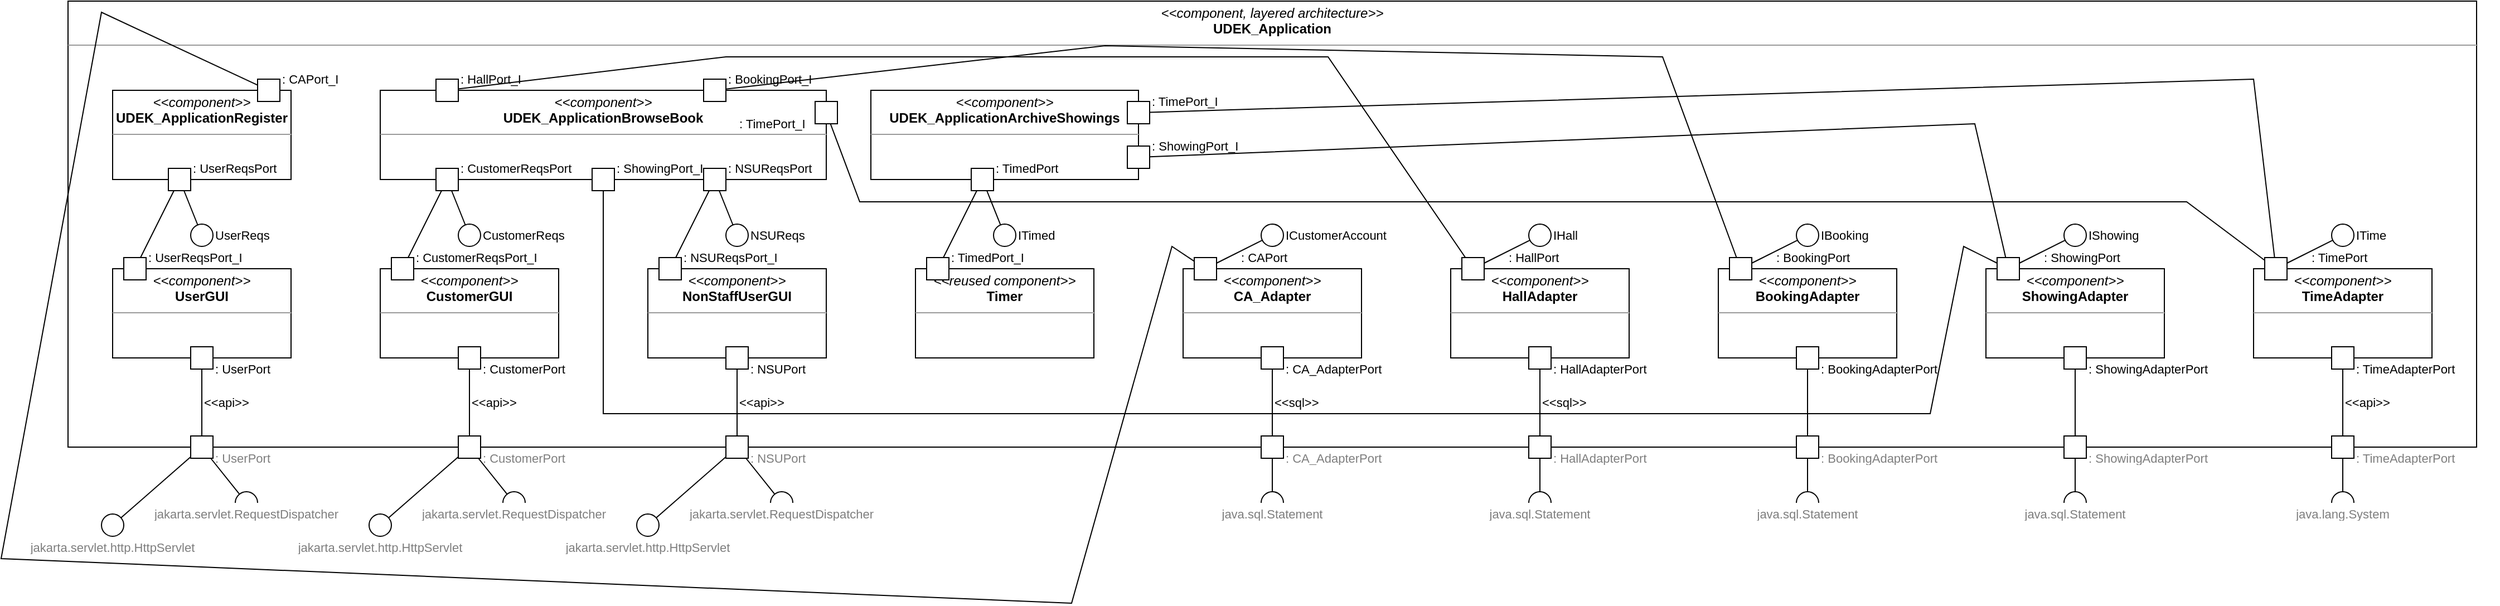 <mxfile version="16.5.1" type="device"><diagram id="UTlItfRjrfximIFoEXFI" name="Page-1"><mxGraphModel dx="2778" dy="706" grid="1" gridSize="10" guides="1" tooltips="1" connect="1" arrows="1" fold="1" page="1" pageScale="1" pageWidth="1600" pageHeight="1200" math="0" shadow="0"><root><mxCell id="0"/><mxCell id="1" parent="0"/><mxCell id="AKnS11C8Ut0PuU0Rt7fu-181" value="&lt;p style=&quot;margin: 0px ; margin-top: 4px ; text-align: center&quot;&gt;&lt;i&gt;&amp;lt;&amp;lt;component, layered architecture&amp;gt;&amp;gt;&lt;/i&gt;&lt;br&gt;&lt;b&gt;UDEK_Application&lt;/b&gt;&lt;/p&gt;&lt;hr size=&quot;1&quot;&gt;&lt;p style=&quot;margin: 0px ; margin-left: 4px&quot;&gt;&lt;/p&gt;&lt;p style=&quot;margin: 0px ; margin-left: 4px&quot;&gt;&lt;br&gt;&lt;/p&gt;" style="verticalAlign=top;align=left;overflow=fill;fontSize=12;fontFamily=Helvetica;html=1;rounded=0;shadow=0;glass=0;comic=0;sketch=0;pointerEvents=1;fontColor=default;gradientColor=none;container=0;" parent="1" vertex="1"><mxGeometry x="40" y="40" width="2160" height="400" as="geometry"/></mxCell><mxCell id="AKnS11C8Ut0PuU0Rt7fu-180" value="" style="group" parent="1" vertex="1" connectable="0"><mxGeometry y="120" width="2220" height="420" as="geometry"/></mxCell><mxCell id="AKnS11C8Ut0PuU0Rt7fu-19" value="&lt;p style=&quot;margin: 0px ; margin-top: 4px ; text-align: center&quot;&gt;&lt;i&gt;&amp;lt;&amp;lt;component&amp;gt;&amp;gt;&lt;/i&gt;&lt;br&gt;&lt;b&gt;UDEK_ApplicationBrowseBook&lt;/b&gt;&lt;/p&gt;&lt;hr size=&quot;1&quot;&gt;&lt;p style=&quot;margin: 0px ; margin-left: 4px&quot;&gt;&lt;/p&gt;&lt;p style=&quot;margin: 0px ; margin-left: 4px&quot;&gt;&lt;br&gt;&lt;/p&gt;" style="verticalAlign=top;align=left;overflow=fill;fontSize=12;fontFamily=Helvetica;html=1;rounded=0;shadow=0;glass=0;comic=0;sketch=0;pointerEvents=1;fontColor=default;gradientColor=none;container=0;" parent="AKnS11C8Ut0PuU0Rt7fu-180" vertex="1"><mxGeometry x="320" width="400" height="80" as="geometry"/></mxCell><mxCell id="AKnS11C8Ut0PuU0Rt7fu-182" value="&lt;p style=&quot;margin: 0px ; margin-top: 4px ; text-align: center&quot;&gt;&lt;i&gt;&amp;lt;&amp;lt;component&amp;gt;&amp;gt;&lt;/i&gt;&lt;br&gt;&lt;b&gt;UDEK_ApplicationRegister&lt;/b&gt;&lt;/p&gt;&lt;hr size=&quot;1&quot;&gt;&lt;p style=&quot;margin: 0px ; margin-left: 4px&quot;&gt;&lt;/p&gt;&lt;p style=&quot;margin: 0px ; margin-left: 4px&quot;&gt;&lt;br&gt;&lt;/p&gt;" style="verticalAlign=top;align=left;overflow=fill;fontSize=12;fontFamily=Helvetica;html=1;rounded=0;shadow=0;glass=0;comic=0;sketch=0;pointerEvents=1;fontColor=default;gradientColor=none;container=0;whiteSpace=wrap;" parent="AKnS11C8Ut0PuU0Rt7fu-180" vertex="1"><mxGeometry x="80" width="160" height="80" as="geometry"/></mxCell><mxCell id="AKnS11C8Ut0PuU0Rt7fu-183" value="&lt;p style=&quot;margin: 0px ; margin-top: 4px ; text-align: center&quot;&gt;&lt;i&gt;&amp;lt;&amp;lt;component&amp;gt;&amp;gt;&lt;/i&gt;&lt;br&gt;&lt;b&gt;UDEK_ApplicationArchiveShowings&lt;/b&gt;&lt;/p&gt;&lt;hr size=&quot;1&quot;&gt;&lt;p style=&quot;margin: 0px ; margin-left: 4px&quot;&gt;&lt;/p&gt;&lt;p style=&quot;margin: 0px ; margin-left: 4px&quot;&gt;&lt;br&gt;&lt;/p&gt;" style="verticalAlign=top;align=left;overflow=fill;fontSize=12;fontFamily=Helvetica;html=1;rounded=0;shadow=0;glass=0;comic=0;sketch=0;pointerEvents=1;fontColor=default;gradientColor=none;container=0;" parent="AKnS11C8Ut0PuU0Rt7fu-180" vertex="1"><mxGeometry x="760" width="240" height="80" as="geometry"/></mxCell><mxCell id="AKnS11C8Ut0PuU0Rt7fu-179" value="" style="group" parent="AKnS11C8Ut0PuU0Rt7fu-180" vertex="1" connectable="0"><mxGeometry y="60" width="2220" height="360" as="geometry"/></mxCell><mxCell id="AKnS11C8Ut0PuU0Rt7fu-4" value="" style="whiteSpace=wrap;html=1;aspect=fixed;points=[];resizable=0;container=0;" parent="AKnS11C8Ut0PuU0Rt7fu-179" vertex="1"><mxGeometry x="150" y="250" width="20" height="20" as="geometry"/></mxCell><mxCell id="AKnS11C8Ut0PuU0Rt7fu-5" value="" style="whiteSpace=wrap;html=1;aspect=fixed;points=[];resizable=0;container=0;" parent="AKnS11C8Ut0PuU0Rt7fu-179" vertex="1"><mxGeometry x="1110" y="250" width="20" height="20" as="geometry"/></mxCell><mxCell id="AKnS11C8Ut0PuU0Rt7fu-6" value="" style="ellipse;whiteSpace=wrap;html=1;aspect=fixed;resizable=0;points=[];textOpacity=50;container=0;" parent="AKnS11C8Ut0PuU0Rt7fu-179" vertex="1"><mxGeometry x="70" y="320" width="20" height="20" as="geometry"/></mxCell><mxCell id="AKnS11C8Ut0PuU0Rt7fu-7" style="edgeStyle=none;shape=connector;rounded=0;orthogonalLoop=1;jettySize=auto;html=1;labelBackgroundColor=none;fontFamily=Helvetica;fontSize=11;fontColor=default;startArrow=none;startFill=0;endArrow=none;endFill=0;endSize=6;strokeColor=default;" parent="AKnS11C8Ut0PuU0Rt7fu-179" source="AKnS11C8Ut0PuU0Rt7fu-4" target="AKnS11C8Ut0PuU0Rt7fu-6" edge="1"><mxGeometry relative="1" as="geometry"/></mxCell><mxCell id="AKnS11C8Ut0PuU0Rt7fu-8" value="" style="verticalLabelPosition=bottom;verticalAlign=top;html=1;shape=mxgraph.basic.arc;startAngle=0.75;endAngle=0.25;fontFamily=Helvetica;fontSize=11;fontColor=default;aspect=fixed;resizable=0;perimeter=ellipsePerimeter;textOpacity=50;container=0;" parent="AKnS11C8Ut0PuU0Rt7fu-179" vertex="1"><mxGeometry x="190" y="300" width="20" height="20" as="geometry"/></mxCell><mxCell id="AKnS11C8Ut0PuU0Rt7fu-9" style="edgeStyle=none;shape=connector;rounded=0;orthogonalLoop=1;jettySize=auto;html=1;labelBackgroundColor=none;fontFamily=Helvetica;fontSize=11;fontColor=default;startArrow=none;startFill=0;endArrow=none;endFill=0;endSize=6;strokeColor=default;" parent="AKnS11C8Ut0PuU0Rt7fu-179" source="AKnS11C8Ut0PuU0Rt7fu-4" target="AKnS11C8Ut0PuU0Rt7fu-8" edge="1"><mxGeometry relative="1" as="geometry"/></mxCell><mxCell id="AKnS11C8Ut0PuU0Rt7fu-10" value="jakarta.servlet.RequestDispatcher" style="text;html=1;strokeColor=none;fillColor=none;align=center;verticalAlign=middle;whiteSpace=wrap;rounded=0;fontFamily=Helvetica;fontSize=11;fontColor=default;textOpacity=50;container=0;" parent="AKnS11C8Ut0PuU0Rt7fu-179" vertex="1"><mxGeometry x="110" y="310" width="180" height="20" as="geometry"/></mxCell><mxCell id="AKnS11C8Ut0PuU0Rt7fu-11" value="jakarta.servlet.http.HttpServlet" style="text;html=1;strokeColor=none;fillColor=none;align=center;verticalAlign=middle;whiteSpace=wrap;rounded=0;fontFamily=Helvetica;fontSize=11;fontColor=default;textOpacity=50;container=0;" parent="AKnS11C8Ut0PuU0Rt7fu-179" vertex="1"><mxGeometry y="340" width="160" height="20" as="geometry"/></mxCell><mxCell id="AKnS11C8Ut0PuU0Rt7fu-12" value="" style="verticalLabelPosition=bottom;verticalAlign=top;html=1;shape=mxgraph.basic.arc;startAngle=0.75;endAngle=0.25;fontFamily=Helvetica;fontSize=11;fontColor=default;aspect=fixed;resizable=0;perimeter=ellipsePerimeter;textOpacity=50;container=0;" parent="AKnS11C8Ut0PuU0Rt7fu-179" vertex="1"><mxGeometry x="1110" y="300" width="20" height="20" as="geometry"/></mxCell><mxCell id="AKnS11C8Ut0PuU0Rt7fu-13" style="edgeStyle=none;shape=connector;rounded=0;orthogonalLoop=1;jettySize=auto;html=1;labelBackgroundColor=none;fontFamily=Helvetica;fontSize=11;fontColor=default;startArrow=none;startFill=0;endArrow=none;endFill=0;endSize=6;strokeColor=default;" parent="AKnS11C8Ut0PuU0Rt7fu-179" source="AKnS11C8Ut0PuU0Rt7fu-5" target="AKnS11C8Ut0PuU0Rt7fu-12" edge="1"><mxGeometry relative="1" as="geometry"/></mxCell><mxCell id="AKnS11C8Ut0PuU0Rt7fu-14" value="java.sql.Statement" style="text;html=1;strokeColor=none;fillColor=none;align=center;verticalAlign=middle;whiteSpace=wrap;rounded=0;fontFamily=Helvetica;fontSize=11;fontColor=default;textOpacity=50;container=0;" parent="AKnS11C8Ut0PuU0Rt7fu-179" vertex="1"><mxGeometry x="1070" y="310" width="100" height="20" as="geometry"/></mxCell><mxCell id="AKnS11C8Ut0PuU0Rt7fu-15" value=": CA_AdapterPort" style="text;html=1;strokeColor=none;fillColor=none;align=left;verticalAlign=middle;whiteSpace=wrap;rounded=0;fontFamily=Helvetica;fontSize=11;fontColor=default;container=0;textOpacity=50;" parent="AKnS11C8Ut0PuU0Rt7fu-179" vertex="1"><mxGeometry x="1130" y="260" width="90" height="20" as="geometry"/></mxCell><mxCell id="AKnS11C8Ut0PuU0Rt7fu-16" value=": UserPort" style="text;html=1;strokeColor=none;fillColor=none;align=left;verticalAlign=middle;whiteSpace=wrap;rounded=0;fontFamily=Helvetica;fontSize=11;fontColor=default;container=0;textOpacity=50;" parent="AKnS11C8Ut0PuU0Rt7fu-179" vertex="1"><mxGeometry x="170" y="260" width="60" height="20" as="geometry"/></mxCell><mxCell id="AKnS11C8Ut0PuU0Rt7fu-18" value="ICustomerAccount" style="text;html=1;strokeColor=none;fillColor=none;align=left;verticalAlign=middle;whiteSpace=wrap;rounded=0;fontFamily=Helvetica;fontSize=11;fontColor=default;container=0;" parent="AKnS11C8Ut0PuU0Rt7fu-179" vertex="1"><mxGeometry x="1130" y="60" width="100" height="20" as="geometry"/></mxCell><mxCell id="AKnS11C8Ut0PuU0Rt7fu-20" value="&lt;p style=&quot;margin: 0px ; margin-top: 4px ; text-align: center&quot;&gt;&lt;i&gt;&amp;lt;&amp;lt;component&amp;gt;&amp;gt;&lt;/i&gt;&lt;br&gt;&lt;b&gt;UserGUI&lt;/b&gt;&lt;/p&gt;&lt;hr size=&quot;1&quot;&gt;&lt;p style=&quot;margin: 0px ; margin-left: 4px&quot;&gt;&lt;/p&gt;&lt;p style=&quot;margin: 0px ; margin-left: 4px&quot;&gt;&lt;br&gt;&lt;/p&gt;" style="verticalAlign=top;align=left;overflow=fill;fontSize=12;fontFamily=Helvetica;html=1;rounded=0;shadow=0;glass=0;comic=0;sketch=0;pointerEvents=1;fontColor=default;gradientColor=none;container=0;" parent="AKnS11C8Ut0PuU0Rt7fu-179" vertex="1"><mxGeometry x="80" y="100" width="160" height="80" as="geometry"/></mxCell><mxCell id="AKnS11C8Ut0PuU0Rt7fu-21" value="&lt;p style=&quot;margin: 0px ; margin-top: 4px ; text-align: center&quot;&gt;&lt;i&gt;&amp;lt;&amp;lt;component&amp;gt;&amp;gt;&lt;/i&gt;&lt;br&gt;&lt;b&gt;CA_Adapter&lt;/b&gt;&lt;/p&gt;&lt;hr size=&quot;1&quot;&gt;&lt;p style=&quot;margin: 0px ; margin-left: 4px&quot;&gt;&lt;/p&gt;&lt;p style=&quot;margin: 0px ; margin-left: 4px&quot;&gt;&lt;br&gt;&lt;/p&gt;" style="verticalAlign=top;align=left;overflow=fill;fontSize=12;fontFamily=Helvetica;html=1;rounded=0;shadow=0;glass=0;comic=0;sketch=0;pointerEvents=1;fontColor=default;gradientColor=none;container=0;" parent="AKnS11C8Ut0PuU0Rt7fu-179" vertex="1"><mxGeometry x="1040" y="100" width="160" height="80" as="geometry"/></mxCell><mxCell id="AKnS11C8Ut0PuU0Rt7fu-22" style="edgeStyle=none;rounded=0;orthogonalLoop=1;jettySize=auto;html=1;startArrow=none;startFill=0;endArrow=none;endFill=0;endSize=6;" parent="AKnS11C8Ut0PuU0Rt7fu-179" source="AKnS11C8Ut0PuU0Rt7fu-23" edge="1"><mxGeometry relative="1" as="geometry"><mxPoint x="160" y="70" as="targetPoint"/></mxGeometry></mxCell><mxCell id="AKnS11C8Ut0PuU0Rt7fu-24" value="" style="ellipse;whiteSpace=wrap;html=1;aspect=fixed;resizable=0;points=[];container=0;" parent="AKnS11C8Ut0PuU0Rt7fu-179" vertex="1"><mxGeometry x="150" y="60" width="20" height="20" as="geometry"/></mxCell><mxCell id="AKnS11C8Ut0PuU0Rt7fu-25" value="UserReqs" style="text;html=1;strokeColor=none;fillColor=none;align=left;verticalAlign=middle;whiteSpace=wrap;rounded=0;fontFamily=Helvetica;fontSize=11;fontColor=default;container=0;" parent="AKnS11C8Ut0PuU0Rt7fu-179" vertex="1"><mxGeometry x="170" y="60" width="60" height="20" as="geometry"/></mxCell><mxCell id="AKnS11C8Ut0PuU0Rt7fu-26" value="" style="whiteSpace=wrap;html=1;aspect=fixed;points=[];resizable=0;container=0;" parent="AKnS11C8Ut0PuU0Rt7fu-179" vertex="1"><mxGeometry x="90" y="90" width="20" height="20" as="geometry"/></mxCell><mxCell id="AKnS11C8Ut0PuU0Rt7fu-27" style="rounded=0;orthogonalLoop=1;jettySize=auto;html=1;endArrow=none;endFill=0;startArrow=none;startFill=0;" parent="AKnS11C8Ut0PuU0Rt7fu-179" source="AKnS11C8Ut0PuU0Rt7fu-23" target="AKnS11C8Ut0PuU0Rt7fu-26" edge="1"><mxGeometry relative="1" as="geometry"><mxPoint x="105" y="90" as="targetPoint"/></mxGeometry></mxCell><mxCell id="AKnS11C8Ut0PuU0Rt7fu-29" value="" style="whiteSpace=wrap;html=1;aspect=fixed;points=[];resizable=0;container=0;" parent="AKnS11C8Ut0PuU0Rt7fu-179" vertex="1"><mxGeometry x="1050" y="90" width="20" height="20" as="geometry"/></mxCell><mxCell id="AKnS11C8Ut0PuU0Rt7fu-31" value="" style="ellipse;whiteSpace=wrap;html=1;aspect=fixed;resizable=0;points=[];container=0;" parent="AKnS11C8Ut0PuU0Rt7fu-179" vertex="1"><mxGeometry x="1110" y="60" width="20" height="20" as="geometry"/></mxCell><mxCell id="AKnS11C8Ut0PuU0Rt7fu-32" style="edgeStyle=none;shape=connector;rounded=0;orthogonalLoop=1;jettySize=auto;html=1;labelBackgroundColor=default;fontFamily=Helvetica;fontSize=11;fontColor=default;startArrow=none;startFill=0;endArrow=none;endFill=0;endSize=6;strokeColor=default;" parent="AKnS11C8Ut0PuU0Rt7fu-179" source="AKnS11C8Ut0PuU0Rt7fu-29" target="AKnS11C8Ut0PuU0Rt7fu-31" edge="1"><mxGeometry relative="1" as="geometry"/></mxCell><mxCell id="AKnS11C8Ut0PuU0Rt7fu-33" value="" style="whiteSpace=wrap;html=1;aspect=fixed;points=[];resizable=0;container=0;" parent="AKnS11C8Ut0PuU0Rt7fu-179" vertex="1"><mxGeometry x="150" y="170" width="20" height="20" as="geometry"/></mxCell><mxCell id="AKnS11C8Ut0PuU0Rt7fu-1" value="&amp;lt;&amp;lt;api&amp;gt;&amp;gt;" style="edgeStyle=none;shape=connector;rounded=0;orthogonalLoop=1;jettySize=auto;html=1;labelBackgroundColor=none;fontFamily=Helvetica;fontSize=11;fontColor=default;startArrow=none;startFill=0;endArrow=none;endFill=0;endSize=6;strokeColor=default;align=left;" parent="AKnS11C8Ut0PuU0Rt7fu-179" source="AKnS11C8Ut0PuU0Rt7fu-4" target="AKnS11C8Ut0PuU0Rt7fu-33" edge="1"><mxGeometry relative="1" as="geometry"/></mxCell><mxCell id="AKnS11C8Ut0PuU0Rt7fu-34" value="" style="whiteSpace=wrap;html=1;aspect=fixed;points=[];resizable=0;container=0;" parent="AKnS11C8Ut0PuU0Rt7fu-179" vertex="1"><mxGeometry x="1110" y="170" width="20" height="20" as="geometry"/></mxCell><mxCell id="AKnS11C8Ut0PuU0Rt7fu-36" value=": UserReqsPort" style="text;html=1;strokeColor=none;fillColor=none;align=left;verticalAlign=middle;whiteSpace=wrap;rounded=0;fontFamily=Helvetica;fontSize=11;fontColor=default;container=0;" parent="AKnS11C8Ut0PuU0Rt7fu-179" vertex="1"><mxGeometry x="150" width="80" height="20" as="geometry"/></mxCell><mxCell id="AKnS11C8Ut0PuU0Rt7fu-37" value=": UserReqsPort_I" style="text;html=1;strokeColor=none;fillColor=none;align=left;verticalAlign=middle;whiteSpace=wrap;rounded=0;fontFamily=Helvetica;fontSize=11;fontColor=default;container=0;" parent="AKnS11C8Ut0PuU0Rt7fu-179" vertex="1"><mxGeometry x="110" y="80" width="90" height="20" as="geometry"/></mxCell><mxCell id="AKnS11C8Ut0PuU0Rt7fu-38" value=": CAPort" style="text;html=1;strokeColor=none;fillColor=none;align=left;verticalAlign=middle;whiteSpace=wrap;rounded=0;fontFamily=Helvetica;fontSize=11;fontColor=default;container=0;" parent="AKnS11C8Ut0PuU0Rt7fu-179" vertex="1"><mxGeometry x="1090" y="80" width="50" height="20" as="geometry"/></mxCell><mxCell id="AKnS11C8Ut0PuU0Rt7fu-39" value=": UserPort" style="text;html=1;strokeColor=none;fillColor=none;align=left;verticalAlign=middle;whiteSpace=wrap;rounded=0;fontFamily=Helvetica;fontSize=11;fontColor=default;container=0;" parent="AKnS11C8Ut0PuU0Rt7fu-179" vertex="1"><mxGeometry x="170" y="180" width="60" height="20" as="geometry"/></mxCell><mxCell id="AKnS11C8Ut0PuU0Rt7fu-40" value=": CA_AdapterPort" style="text;html=1;strokeColor=none;fillColor=none;align=left;verticalAlign=middle;whiteSpace=wrap;rounded=0;fontFamily=Helvetica;fontSize=11;fontColor=default;container=0;" parent="AKnS11C8Ut0PuU0Rt7fu-179" vertex="1"><mxGeometry x="1130" y="180" width="90" height="20" as="geometry"/></mxCell><mxCell id="AKnS11C8Ut0PuU0Rt7fu-43" value="IHall" style="text;html=1;strokeColor=none;fillColor=none;align=left;verticalAlign=middle;whiteSpace=wrap;rounded=0;fontFamily=Helvetica;fontSize=11;fontColor=default;container=0;" parent="AKnS11C8Ut0PuU0Rt7fu-179" vertex="1"><mxGeometry x="1370" y="60" width="100" height="20" as="geometry"/></mxCell><mxCell id="AKnS11C8Ut0PuU0Rt7fu-44" value="&lt;p style=&quot;margin: 0px ; margin-top: 4px ; text-align: center&quot;&gt;&lt;i&gt;&amp;lt;&amp;lt;component&amp;gt;&amp;gt;&lt;/i&gt;&lt;br&gt;&lt;b&gt;CustomerGUI&lt;/b&gt;&lt;/p&gt;&lt;hr size=&quot;1&quot;&gt;&lt;p style=&quot;margin: 0px ; margin-left: 4px&quot;&gt;&lt;/p&gt;&lt;p style=&quot;margin: 0px ; margin-left: 4px&quot;&gt;&lt;br&gt;&lt;/p&gt;" style="verticalAlign=top;align=left;overflow=fill;fontSize=12;fontFamily=Helvetica;html=1;rounded=0;shadow=0;glass=0;comic=0;sketch=0;pointerEvents=1;fontColor=default;gradientColor=none;container=0;" parent="AKnS11C8Ut0PuU0Rt7fu-179" vertex="1"><mxGeometry x="320" y="100" width="160" height="80" as="geometry"/></mxCell><mxCell id="AKnS11C8Ut0PuU0Rt7fu-45" value="&lt;p style=&quot;margin: 0px ; margin-top: 4px ; text-align: center&quot;&gt;&lt;i&gt;&amp;lt;&amp;lt;component&amp;gt;&amp;gt;&lt;/i&gt;&lt;br&gt;&lt;b&gt;HallAdapter&lt;/b&gt;&lt;/p&gt;&lt;hr size=&quot;1&quot;&gt;&lt;p style=&quot;margin: 0px ; margin-left: 4px&quot;&gt;&lt;/p&gt;&lt;p style=&quot;margin: 0px ; margin-left: 4px&quot;&gt;&lt;br&gt;&lt;/p&gt;" style="verticalAlign=top;align=left;overflow=fill;fontSize=12;fontFamily=Helvetica;html=1;rounded=0;shadow=0;glass=0;comic=0;sketch=0;pointerEvents=1;fontColor=default;gradientColor=none;container=0;" parent="AKnS11C8Ut0PuU0Rt7fu-179" vertex="1"><mxGeometry x="1280" y="100" width="160" height="80" as="geometry"/></mxCell><mxCell id="AKnS11C8Ut0PuU0Rt7fu-46" style="edgeStyle=none;rounded=0;orthogonalLoop=1;jettySize=auto;html=1;startArrow=none;startFill=0;endArrow=none;endFill=0;endSize=6;" parent="AKnS11C8Ut0PuU0Rt7fu-179" source="AKnS11C8Ut0PuU0Rt7fu-47" edge="1"><mxGeometry relative="1" as="geometry"><mxPoint x="400" y="70.0" as="targetPoint"/></mxGeometry></mxCell><mxCell id="AKnS11C8Ut0PuU0Rt7fu-47" value="" style="whiteSpace=wrap;html=1;aspect=fixed;points=[];resizable=0;container=0;" parent="AKnS11C8Ut0PuU0Rt7fu-179" vertex="1"><mxGeometry x="370" y="10" width="20" height="20" as="geometry"/></mxCell><mxCell id="AKnS11C8Ut0PuU0Rt7fu-48" value="" style="ellipse;whiteSpace=wrap;html=1;aspect=fixed;resizable=0;points=[];container=0;" parent="AKnS11C8Ut0PuU0Rt7fu-179" vertex="1"><mxGeometry x="390" y="60" width="20" height="20" as="geometry"/></mxCell><mxCell id="AKnS11C8Ut0PuU0Rt7fu-49" value="CustomerReqs" style="text;html=1;strokeColor=none;fillColor=none;align=left;verticalAlign=middle;whiteSpace=wrap;rounded=0;fontFamily=Helvetica;fontSize=11;fontColor=default;container=0;" parent="AKnS11C8Ut0PuU0Rt7fu-179" vertex="1"><mxGeometry x="410" y="60" width="80" height="20" as="geometry"/></mxCell><mxCell id="AKnS11C8Ut0PuU0Rt7fu-50" value="" style="whiteSpace=wrap;html=1;aspect=fixed;points=[];resizable=0;container=0;" parent="AKnS11C8Ut0PuU0Rt7fu-179" vertex="1"><mxGeometry x="330" y="90" width="20" height="20" as="geometry"/></mxCell><mxCell id="AKnS11C8Ut0PuU0Rt7fu-51" style="rounded=0;orthogonalLoop=1;jettySize=auto;html=1;endArrow=none;endFill=0;startArrow=none;startFill=0;" parent="AKnS11C8Ut0PuU0Rt7fu-179" source="AKnS11C8Ut0PuU0Rt7fu-47" target="AKnS11C8Ut0PuU0Rt7fu-50" edge="1"><mxGeometry relative="1" as="geometry"><mxPoint x="265" y="-30" as="targetPoint"/></mxGeometry></mxCell><mxCell id="AKnS11C8Ut0PuU0Rt7fu-53" value="" style="whiteSpace=wrap;html=1;aspect=fixed;points=[];resizable=0;container=0;" parent="AKnS11C8Ut0PuU0Rt7fu-179" vertex="1"><mxGeometry x="1290" y="90" width="20" height="20" as="geometry"/></mxCell><mxCell id="AKnS11C8Ut0PuU0Rt7fu-55" value="" style="ellipse;whiteSpace=wrap;html=1;aspect=fixed;resizable=0;points=[];container=0;" parent="AKnS11C8Ut0PuU0Rt7fu-179" vertex="1"><mxGeometry x="1350" y="60" width="20" height="20" as="geometry"/></mxCell><mxCell id="AKnS11C8Ut0PuU0Rt7fu-56" style="edgeStyle=none;shape=connector;rounded=0;orthogonalLoop=1;jettySize=auto;html=1;labelBackgroundColor=default;fontFamily=Helvetica;fontSize=11;fontColor=default;startArrow=none;startFill=0;endArrow=none;endFill=0;endSize=6;strokeColor=default;" parent="AKnS11C8Ut0PuU0Rt7fu-179" source="AKnS11C8Ut0PuU0Rt7fu-53" target="AKnS11C8Ut0PuU0Rt7fu-55" edge="1"><mxGeometry relative="1" as="geometry"/></mxCell><mxCell id="AKnS11C8Ut0PuU0Rt7fu-57" value="" style="whiteSpace=wrap;html=1;aspect=fixed;points=[];resizable=0;container=0;" parent="AKnS11C8Ut0PuU0Rt7fu-179" vertex="1"><mxGeometry x="390" y="170" width="20" height="20" as="geometry"/></mxCell><mxCell id="AKnS11C8Ut0PuU0Rt7fu-2" value="&amp;lt;&amp;lt;sql&amp;gt;&amp;gt;" style="edgeStyle=none;shape=connector;rounded=0;orthogonalLoop=1;jettySize=auto;html=1;labelBackgroundColor=none;fontFamily=Helvetica;fontSize=11;fontColor=default;startArrow=none;startFill=0;endArrow=none;endFill=0;endSize=6;strokeColor=default;align=left;" parent="AKnS11C8Ut0PuU0Rt7fu-179" source="AKnS11C8Ut0PuU0Rt7fu-5" target="AKnS11C8Ut0PuU0Rt7fu-34" edge="1"><mxGeometry relative="1" as="geometry"/></mxCell><mxCell id="AKnS11C8Ut0PuU0Rt7fu-58" value="" style="whiteSpace=wrap;html=1;aspect=fixed;points=[];resizable=0;container=0;" parent="AKnS11C8Ut0PuU0Rt7fu-179" vertex="1"><mxGeometry x="1350" y="170" width="20" height="20" as="geometry"/></mxCell><mxCell id="AKnS11C8Ut0PuU0Rt7fu-60" value=": CustomerReqsPort" style="text;html=1;strokeColor=none;fillColor=none;align=left;verticalAlign=middle;whiteSpace=wrap;rounded=0;fontFamily=Helvetica;fontSize=11;fontColor=default;container=0;" parent="AKnS11C8Ut0PuU0Rt7fu-179" vertex="1"><mxGeometry x="390" width="110" height="20" as="geometry"/></mxCell><mxCell id="AKnS11C8Ut0PuU0Rt7fu-61" value=": CustomerReqsPort_I" style="text;html=1;strokeColor=none;fillColor=none;align=left;verticalAlign=middle;whiteSpace=wrap;rounded=0;fontFamily=Helvetica;fontSize=11;fontColor=default;container=0;" parent="AKnS11C8Ut0PuU0Rt7fu-179" vertex="1"><mxGeometry x="350" y="80" width="120" height="20" as="geometry"/></mxCell><mxCell id="AKnS11C8Ut0PuU0Rt7fu-62" value=": HallPort" style="text;html=1;strokeColor=none;fillColor=none;align=left;verticalAlign=middle;whiteSpace=wrap;rounded=0;fontFamily=Helvetica;fontSize=11;fontColor=default;container=0;" parent="AKnS11C8Ut0PuU0Rt7fu-179" vertex="1"><mxGeometry x="1330" y="80" width="50" height="20" as="geometry"/></mxCell><mxCell id="AKnS11C8Ut0PuU0Rt7fu-63" value=": CustomerPort" style="text;html=1;strokeColor=none;fillColor=none;align=left;verticalAlign=middle;whiteSpace=wrap;rounded=0;fontFamily=Helvetica;fontSize=11;fontColor=default;container=0;" parent="AKnS11C8Ut0PuU0Rt7fu-179" vertex="1"><mxGeometry x="410" y="180" width="80" height="20" as="geometry"/></mxCell><mxCell id="AKnS11C8Ut0PuU0Rt7fu-64" value=": HallAdapterPort" style="text;html=1;strokeColor=none;fillColor=none;align=left;verticalAlign=middle;whiteSpace=wrap;rounded=0;fontFamily=Helvetica;fontSize=11;fontColor=default;container=0;" parent="AKnS11C8Ut0PuU0Rt7fu-179" vertex="1"><mxGeometry x="1370" y="180" width="100" height="20" as="geometry"/></mxCell><mxCell id="AKnS11C8Ut0PuU0Rt7fu-65" value="IBooking" style="text;html=1;strokeColor=none;fillColor=none;align=left;verticalAlign=middle;whiteSpace=wrap;rounded=0;fontFamily=Helvetica;fontSize=11;fontColor=default;container=0;" parent="AKnS11C8Ut0PuU0Rt7fu-179" vertex="1"><mxGeometry x="1610" y="60" width="100" height="20" as="geometry"/></mxCell><mxCell id="AKnS11C8Ut0PuU0Rt7fu-66" value="&lt;p style=&quot;margin: 0px ; margin-top: 4px ; text-align: center&quot;&gt;&lt;i&gt;&amp;lt;&amp;lt;component&amp;gt;&amp;gt;&lt;/i&gt;&lt;br&gt;&lt;b&gt;BookingAdapter&lt;/b&gt;&lt;/p&gt;&lt;hr size=&quot;1&quot;&gt;&lt;p style=&quot;margin: 0px ; margin-left: 4px&quot;&gt;&lt;/p&gt;&lt;p style=&quot;margin: 0px ; margin-left: 4px&quot;&gt;&lt;br&gt;&lt;/p&gt;" style="verticalAlign=top;align=left;overflow=fill;fontSize=12;fontFamily=Helvetica;html=1;rounded=0;shadow=0;glass=0;comic=0;sketch=0;pointerEvents=1;fontColor=default;gradientColor=none;container=0;" parent="AKnS11C8Ut0PuU0Rt7fu-179" vertex="1"><mxGeometry x="1520" y="100" width="160" height="80" as="geometry"/></mxCell><mxCell id="AKnS11C8Ut0PuU0Rt7fu-68" value="" style="whiteSpace=wrap;html=1;aspect=fixed;points=[];resizable=0;container=0;" parent="AKnS11C8Ut0PuU0Rt7fu-179" vertex="1"><mxGeometry x="1530" y="90" width="20" height="20" as="geometry"/></mxCell><mxCell id="AKnS11C8Ut0PuU0Rt7fu-70" value="" style="ellipse;whiteSpace=wrap;html=1;aspect=fixed;resizable=0;points=[];container=0;" parent="AKnS11C8Ut0PuU0Rt7fu-179" vertex="1"><mxGeometry x="1590" y="60" width="20" height="20" as="geometry"/></mxCell><mxCell id="AKnS11C8Ut0PuU0Rt7fu-71" style="edgeStyle=none;shape=connector;rounded=0;orthogonalLoop=1;jettySize=auto;html=1;labelBackgroundColor=default;fontFamily=Helvetica;fontSize=11;fontColor=default;startArrow=none;startFill=0;endArrow=none;endFill=0;endSize=6;strokeColor=default;" parent="AKnS11C8Ut0PuU0Rt7fu-179" source="AKnS11C8Ut0PuU0Rt7fu-68" target="AKnS11C8Ut0PuU0Rt7fu-70" edge="1"><mxGeometry relative="1" as="geometry"/></mxCell><mxCell id="AKnS11C8Ut0PuU0Rt7fu-72" value="" style="whiteSpace=wrap;html=1;aspect=fixed;points=[];resizable=0;container=0;" parent="AKnS11C8Ut0PuU0Rt7fu-179" vertex="1"><mxGeometry x="1590" y="170" width="20" height="20" as="geometry"/></mxCell><mxCell id="AKnS11C8Ut0PuU0Rt7fu-74" value=": BookingPort" style="text;html=1;strokeColor=none;fillColor=none;align=left;verticalAlign=middle;whiteSpace=wrap;rounded=0;fontFamily=Helvetica;fontSize=11;fontColor=default;container=0;" parent="AKnS11C8Ut0PuU0Rt7fu-179" vertex="1"><mxGeometry x="1570" y="80" width="70" height="20" as="geometry"/></mxCell><mxCell id="AKnS11C8Ut0PuU0Rt7fu-75" value=": BookingAdapterPort" style="text;html=1;strokeColor=none;fillColor=none;align=left;verticalAlign=middle;whiteSpace=wrap;rounded=0;fontFamily=Helvetica;fontSize=11;fontColor=default;container=0;" parent="AKnS11C8Ut0PuU0Rt7fu-179" vertex="1"><mxGeometry x="1610" y="180" width="130" height="20" as="geometry"/></mxCell><mxCell id="AKnS11C8Ut0PuU0Rt7fu-76" value="IShowing" style="text;html=1;strokeColor=none;fillColor=none;align=left;verticalAlign=middle;whiteSpace=wrap;rounded=0;fontFamily=Helvetica;fontSize=11;fontColor=default;container=0;" parent="AKnS11C8Ut0PuU0Rt7fu-179" vertex="1"><mxGeometry x="1850" y="60" width="100" height="20" as="geometry"/></mxCell><mxCell id="AKnS11C8Ut0PuU0Rt7fu-77" value="&lt;p style=&quot;margin: 0px ; margin-top: 4px ; text-align: center&quot;&gt;&lt;i&gt;&amp;lt;&amp;lt;component&amp;gt;&amp;gt;&lt;/i&gt;&lt;br&gt;&lt;b&gt;ShowingAdapter&lt;/b&gt;&lt;/p&gt;&lt;hr size=&quot;1&quot;&gt;&lt;p style=&quot;margin: 0px ; margin-left: 4px&quot;&gt;&lt;/p&gt;&lt;p style=&quot;margin: 0px ; margin-left: 4px&quot;&gt;&lt;br&gt;&lt;/p&gt;" style="verticalAlign=top;align=left;overflow=fill;fontSize=12;fontFamily=Helvetica;html=1;rounded=0;shadow=0;glass=0;comic=0;sketch=0;pointerEvents=1;fontColor=default;gradientColor=none;container=0;" parent="AKnS11C8Ut0PuU0Rt7fu-179" vertex="1"><mxGeometry x="1760" y="100" width="160" height="80" as="geometry"/></mxCell><mxCell id="AKnS11C8Ut0PuU0Rt7fu-79" value="" style="whiteSpace=wrap;html=1;aspect=fixed;points=[];resizable=0;container=0;" parent="AKnS11C8Ut0PuU0Rt7fu-179" vertex="1"><mxGeometry x="1770" y="90" width="20" height="20" as="geometry"/></mxCell><mxCell id="AKnS11C8Ut0PuU0Rt7fu-81" value="" style="ellipse;whiteSpace=wrap;html=1;aspect=fixed;resizable=0;points=[];container=0;" parent="AKnS11C8Ut0PuU0Rt7fu-179" vertex="1"><mxGeometry x="1830" y="60" width="20" height="20" as="geometry"/></mxCell><mxCell id="AKnS11C8Ut0PuU0Rt7fu-82" style="edgeStyle=none;shape=connector;rounded=0;orthogonalLoop=1;jettySize=auto;html=1;labelBackgroundColor=default;fontFamily=Helvetica;fontSize=11;fontColor=default;startArrow=none;startFill=0;endArrow=none;endFill=0;endSize=6;strokeColor=default;" parent="AKnS11C8Ut0PuU0Rt7fu-179" source="AKnS11C8Ut0PuU0Rt7fu-79" target="AKnS11C8Ut0PuU0Rt7fu-81" edge="1"><mxGeometry relative="1" as="geometry"/></mxCell><mxCell id="AKnS11C8Ut0PuU0Rt7fu-83" value="" style="whiteSpace=wrap;html=1;aspect=fixed;points=[];resizable=0;container=0;" parent="AKnS11C8Ut0PuU0Rt7fu-179" vertex="1"><mxGeometry x="1830" y="170" width="20" height="20" as="geometry"/></mxCell><mxCell id="AKnS11C8Ut0PuU0Rt7fu-85" value=": ShowingPort" style="text;html=1;strokeColor=none;fillColor=none;align=left;verticalAlign=middle;whiteSpace=wrap;rounded=0;fontFamily=Helvetica;fontSize=11;fontColor=default;container=0;" parent="AKnS11C8Ut0PuU0Rt7fu-179" vertex="1"><mxGeometry x="1810" y="80" width="90" height="20" as="geometry"/></mxCell><mxCell id="AKnS11C8Ut0PuU0Rt7fu-86" value=": ShowingAdapterPort" style="text;html=1;strokeColor=none;fillColor=none;align=left;verticalAlign=middle;whiteSpace=wrap;rounded=0;fontFamily=Helvetica;fontSize=11;fontColor=default;container=0;" parent="AKnS11C8Ut0PuU0Rt7fu-179" vertex="1"><mxGeometry x="1850" y="180" width="130" height="20" as="geometry"/></mxCell><mxCell id="AKnS11C8Ut0PuU0Rt7fu-87" value="ITime" style="text;html=1;strokeColor=none;fillColor=none;align=left;verticalAlign=middle;whiteSpace=wrap;rounded=0;fontFamily=Helvetica;fontSize=11;fontColor=default;container=0;" parent="AKnS11C8Ut0PuU0Rt7fu-179" vertex="1"><mxGeometry x="2090" y="60" width="100" height="20" as="geometry"/></mxCell><mxCell id="AKnS11C8Ut0PuU0Rt7fu-88" value="&lt;p style=&quot;margin: 0px ; margin-top: 4px ; text-align: center&quot;&gt;&lt;i&gt;&amp;lt;&amp;lt;component&amp;gt;&amp;gt;&lt;/i&gt;&lt;br&gt;&lt;b&gt;TimeAdapter&lt;/b&gt;&lt;/p&gt;&lt;hr size=&quot;1&quot;&gt;&lt;p style=&quot;margin: 0px ; margin-left: 4px&quot;&gt;&lt;/p&gt;&lt;p style=&quot;margin: 0px ; margin-left: 4px&quot;&gt;&lt;br&gt;&lt;/p&gt;" style="verticalAlign=top;align=left;overflow=fill;fontSize=12;fontFamily=Helvetica;html=1;rounded=0;shadow=0;glass=0;comic=0;sketch=0;pointerEvents=1;fontColor=default;gradientColor=none;container=0;" parent="AKnS11C8Ut0PuU0Rt7fu-179" vertex="1"><mxGeometry x="2000" y="100" width="160" height="80" as="geometry"/></mxCell><mxCell id="AKnS11C8Ut0PuU0Rt7fu-90" value="" style="whiteSpace=wrap;html=1;aspect=fixed;points=[];resizable=0;container=0;" parent="AKnS11C8Ut0PuU0Rt7fu-179" vertex="1"><mxGeometry x="2010" y="90" width="20" height="20" as="geometry"/></mxCell><mxCell id="AKnS11C8Ut0PuU0Rt7fu-92" value="" style="ellipse;whiteSpace=wrap;html=1;aspect=fixed;resizable=0;points=[];container=0;" parent="AKnS11C8Ut0PuU0Rt7fu-179" vertex="1"><mxGeometry x="2070" y="60" width="20" height="20" as="geometry"/></mxCell><mxCell id="AKnS11C8Ut0PuU0Rt7fu-93" style="edgeStyle=none;shape=connector;rounded=0;orthogonalLoop=1;jettySize=auto;html=1;labelBackgroundColor=default;fontFamily=Helvetica;fontSize=11;fontColor=default;startArrow=none;startFill=0;endArrow=none;endFill=0;endSize=6;strokeColor=default;" parent="AKnS11C8Ut0PuU0Rt7fu-179" source="AKnS11C8Ut0PuU0Rt7fu-90" target="AKnS11C8Ut0PuU0Rt7fu-92" edge="1"><mxGeometry relative="1" as="geometry"/></mxCell><mxCell id="AKnS11C8Ut0PuU0Rt7fu-94" value="" style="whiteSpace=wrap;html=1;aspect=fixed;points=[];resizable=0;container=0;" parent="AKnS11C8Ut0PuU0Rt7fu-179" vertex="1"><mxGeometry x="2070" y="170" width="20" height="20" as="geometry"/></mxCell><mxCell id="AKnS11C8Ut0PuU0Rt7fu-96" value=": TimePort" style="text;html=1;strokeColor=none;fillColor=none;align=left;verticalAlign=middle;whiteSpace=wrap;rounded=0;fontFamily=Helvetica;fontSize=11;fontColor=default;container=0;" parent="AKnS11C8Ut0PuU0Rt7fu-179" vertex="1"><mxGeometry x="2050" y="80" width="90" height="20" as="geometry"/></mxCell><mxCell id="AKnS11C8Ut0PuU0Rt7fu-97" value=": TimeAdapterPort" style="text;html=1;strokeColor=none;fillColor=none;align=left;verticalAlign=middle;whiteSpace=wrap;rounded=0;fontFamily=Helvetica;fontSize=11;fontColor=default;container=0;" parent="AKnS11C8Ut0PuU0Rt7fu-179" vertex="1"><mxGeometry x="2090" y="180" width="130" height="20" as="geometry"/></mxCell><mxCell id="AKnS11C8Ut0PuU0Rt7fu-98" style="rounded=0;orthogonalLoop=1;jettySize=auto;html=1;endArrow=none;endFill=0;endSize=12;startSize=12;" parent="AKnS11C8Ut0PuU0Rt7fu-179" source="AKnS11C8Ut0PuU0Rt7fu-72" target="AKnS11C8Ut0PuU0Rt7fu-115" edge="1"><mxGeometry relative="1" as="geometry"/></mxCell><mxCell id="AKnS11C8Ut0PuU0Rt7fu-99" style="edgeStyle=none;shape=connector;rounded=0;orthogonalLoop=1;jettySize=auto;html=1;labelBackgroundColor=default;fontFamily=Helvetica;fontSize=11;fontColor=default;endArrow=none;endFill=0;startSize=12;endSize=12;strokeColor=default;" parent="AKnS11C8Ut0PuU0Rt7fu-179" source="AKnS11C8Ut0PuU0Rt7fu-83" target="AKnS11C8Ut0PuU0Rt7fu-120" edge="1"><mxGeometry relative="1" as="geometry"/></mxCell><mxCell id="AKnS11C8Ut0PuU0Rt7fu-100" value="&amp;lt;&amp;lt;api&amp;gt;&amp;gt;" style="edgeStyle=none;shape=connector;rounded=0;orthogonalLoop=1;jettySize=auto;html=1;labelBackgroundColor=default;fontFamily=Helvetica;fontSize=11;fontColor=default;endArrow=none;endFill=0;startSize=12;endSize=12;strokeColor=default;align=left;" parent="AKnS11C8Ut0PuU0Rt7fu-179" source="AKnS11C8Ut0PuU0Rt7fu-94" target="AKnS11C8Ut0PuU0Rt7fu-125" edge="1"><mxGeometry relative="1" as="geometry"/></mxCell><mxCell id="AKnS11C8Ut0PuU0Rt7fu-102" value="" style="whiteSpace=wrap;html=1;aspect=fixed;points=[];resizable=0;container=0;" parent="AKnS11C8Ut0PuU0Rt7fu-179" vertex="1"><mxGeometry x="390" y="250" width="20" height="20" as="geometry"/></mxCell><mxCell id="AKnS11C8Ut0PuU0Rt7fu-41" value="&amp;lt;&amp;lt;api&amp;gt;&amp;gt;" style="edgeStyle=none;shape=connector;rounded=0;orthogonalLoop=1;jettySize=auto;html=1;labelBackgroundColor=none;fontFamily=Helvetica;fontSize=11;fontColor=default;startArrow=none;startFill=0;endArrow=none;endFill=0;endSize=6;strokeColor=default;align=left;" parent="AKnS11C8Ut0PuU0Rt7fu-179" source="AKnS11C8Ut0PuU0Rt7fu-102" target="AKnS11C8Ut0PuU0Rt7fu-57" edge="1"><mxGeometry relative="1" as="geometry"/></mxCell><mxCell id="AKnS11C8Ut0PuU0Rt7fu-103" value="" style="whiteSpace=wrap;html=1;aspect=fixed;points=[];resizable=0;container=0;" parent="AKnS11C8Ut0PuU0Rt7fu-179" vertex="1"><mxGeometry x="1350" y="250" width="20" height="20" as="geometry"/></mxCell><mxCell id="AKnS11C8Ut0PuU0Rt7fu-104" value="" style="ellipse;whiteSpace=wrap;html=1;aspect=fixed;resizable=0;points=[];textOpacity=50;container=0;" parent="AKnS11C8Ut0PuU0Rt7fu-179" vertex="1"><mxGeometry x="310" y="320" width="20" height="20" as="geometry"/></mxCell><mxCell id="AKnS11C8Ut0PuU0Rt7fu-105" style="edgeStyle=none;shape=connector;rounded=0;orthogonalLoop=1;jettySize=auto;html=1;labelBackgroundColor=none;fontFamily=Helvetica;fontSize=11;fontColor=default;startArrow=none;startFill=0;endArrow=none;endFill=0;endSize=6;strokeColor=default;" parent="AKnS11C8Ut0PuU0Rt7fu-179" source="AKnS11C8Ut0PuU0Rt7fu-102" target="AKnS11C8Ut0PuU0Rt7fu-104" edge="1"><mxGeometry relative="1" as="geometry"/></mxCell><mxCell id="AKnS11C8Ut0PuU0Rt7fu-106" value="" style="verticalLabelPosition=bottom;verticalAlign=top;html=1;shape=mxgraph.basic.arc;startAngle=0.75;endAngle=0.25;fontFamily=Helvetica;fontSize=11;fontColor=default;aspect=fixed;resizable=0;perimeter=ellipsePerimeter;textOpacity=50;container=0;" parent="AKnS11C8Ut0PuU0Rt7fu-179" vertex="1"><mxGeometry x="430" y="300" width="20" height="20" as="geometry"/></mxCell><mxCell id="AKnS11C8Ut0PuU0Rt7fu-107" style="edgeStyle=none;shape=connector;rounded=0;orthogonalLoop=1;jettySize=auto;html=1;labelBackgroundColor=none;fontFamily=Helvetica;fontSize=11;fontColor=default;startArrow=none;startFill=0;endArrow=none;endFill=0;endSize=6;strokeColor=default;" parent="AKnS11C8Ut0PuU0Rt7fu-179" source="AKnS11C8Ut0PuU0Rt7fu-102" target="AKnS11C8Ut0PuU0Rt7fu-106" edge="1"><mxGeometry relative="1" as="geometry"/></mxCell><mxCell id="AKnS11C8Ut0PuU0Rt7fu-108" value="jakarta.servlet.RequestDispatcher" style="text;html=1;strokeColor=none;fillColor=none;align=center;verticalAlign=middle;whiteSpace=wrap;rounded=0;fontFamily=Helvetica;fontSize=11;fontColor=default;textOpacity=50;container=0;" parent="AKnS11C8Ut0PuU0Rt7fu-179" vertex="1"><mxGeometry x="350" y="310" width="180" height="20" as="geometry"/></mxCell><mxCell id="AKnS11C8Ut0PuU0Rt7fu-109" value="jakarta.servlet.http.HttpServlet" style="text;html=1;strokeColor=none;fillColor=none;align=center;verticalAlign=middle;whiteSpace=wrap;rounded=0;fontFamily=Helvetica;fontSize=11;fontColor=default;textOpacity=50;container=0;" parent="AKnS11C8Ut0PuU0Rt7fu-179" vertex="1"><mxGeometry x="240" y="340" width="160" height="20" as="geometry"/></mxCell><mxCell id="AKnS11C8Ut0PuU0Rt7fu-110" value="" style="verticalLabelPosition=bottom;verticalAlign=top;html=1;shape=mxgraph.basic.arc;startAngle=0.75;endAngle=0.25;fontFamily=Helvetica;fontSize=11;fontColor=default;aspect=fixed;resizable=0;perimeter=ellipsePerimeter;textOpacity=50;container=0;" parent="AKnS11C8Ut0PuU0Rt7fu-179" vertex="1"><mxGeometry x="1350" y="300" width="20" height="20" as="geometry"/></mxCell><mxCell id="AKnS11C8Ut0PuU0Rt7fu-111" style="edgeStyle=none;shape=connector;rounded=0;orthogonalLoop=1;jettySize=auto;html=1;labelBackgroundColor=none;fontFamily=Helvetica;fontSize=11;fontColor=default;startArrow=none;startFill=0;endArrow=none;endFill=0;endSize=6;strokeColor=default;" parent="AKnS11C8Ut0PuU0Rt7fu-179" source="AKnS11C8Ut0PuU0Rt7fu-103" target="AKnS11C8Ut0PuU0Rt7fu-110" edge="1"><mxGeometry relative="1" as="geometry"/></mxCell><mxCell id="AKnS11C8Ut0PuU0Rt7fu-112" value="java.sql.Statement" style="text;html=1;strokeColor=none;fillColor=none;align=center;verticalAlign=middle;whiteSpace=wrap;rounded=0;fontFamily=Helvetica;fontSize=11;fontColor=default;textOpacity=50;container=0;" parent="AKnS11C8Ut0PuU0Rt7fu-179" vertex="1"><mxGeometry x="1310" y="310" width="100" height="20" as="geometry"/></mxCell><mxCell id="AKnS11C8Ut0PuU0Rt7fu-113" value=": HallAdapterPort" style="text;html=1;strokeColor=none;fillColor=none;align=left;verticalAlign=middle;whiteSpace=wrap;rounded=0;fontFamily=Helvetica;fontSize=11;fontColor=default;container=0;textOpacity=50;" parent="AKnS11C8Ut0PuU0Rt7fu-179" vertex="1"><mxGeometry x="1370" y="260" width="100" height="20" as="geometry"/></mxCell><mxCell id="AKnS11C8Ut0PuU0Rt7fu-114" value=": CustomerPort" style="text;html=1;strokeColor=none;fillColor=none;align=left;verticalAlign=middle;whiteSpace=wrap;rounded=0;fontFamily=Helvetica;fontSize=11;fontColor=default;container=0;textOpacity=50;" parent="AKnS11C8Ut0PuU0Rt7fu-179" vertex="1"><mxGeometry x="410" y="260" width="80" height="20" as="geometry"/></mxCell><mxCell id="AKnS11C8Ut0PuU0Rt7fu-115" value="" style="whiteSpace=wrap;html=1;aspect=fixed;points=[];resizable=0;container=0;" parent="AKnS11C8Ut0PuU0Rt7fu-179" vertex="1"><mxGeometry x="1590" y="250" width="20" height="20" as="geometry"/></mxCell><mxCell id="AKnS11C8Ut0PuU0Rt7fu-116" value="" style="verticalLabelPosition=bottom;verticalAlign=top;html=1;shape=mxgraph.basic.arc;startAngle=0.75;endAngle=0.25;fontFamily=Helvetica;fontSize=11;fontColor=default;aspect=fixed;resizable=0;perimeter=ellipsePerimeter;textOpacity=50;container=0;" parent="AKnS11C8Ut0PuU0Rt7fu-179" vertex="1"><mxGeometry x="1590" y="300" width="20" height="20" as="geometry"/></mxCell><mxCell id="AKnS11C8Ut0PuU0Rt7fu-117" style="edgeStyle=none;shape=connector;rounded=0;orthogonalLoop=1;jettySize=auto;html=1;labelBackgroundColor=none;fontFamily=Helvetica;fontSize=11;fontColor=default;startArrow=none;startFill=0;endArrow=none;endFill=0;endSize=6;strokeColor=default;" parent="AKnS11C8Ut0PuU0Rt7fu-179" source="AKnS11C8Ut0PuU0Rt7fu-115" target="AKnS11C8Ut0PuU0Rt7fu-116" edge="1"><mxGeometry relative="1" as="geometry"/></mxCell><mxCell id="AKnS11C8Ut0PuU0Rt7fu-118" value="java.sql.Statement" style="text;html=1;strokeColor=none;fillColor=none;align=center;verticalAlign=middle;whiteSpace=wrap;rounded=0;fontFamily=Helvetica;fontSize=11;fontColor=default;textOpacity=50;container=0;" parent="AKnS11C8Ut0PuU0Rt7fu-179" vertex="1"><mxGeometry x="1550" y="310" width="100" height="20" as="geometry"/></mxCell><mxCell id="AKnS11C8Ut0PuU0Rt7fu-119" value=": BookingAdapterPort" style="text;html=1;strokeColor=none;fillColor=none;align=left;verticalAlign=middle;whiteSpace=wrap;rounded=0;fontFamily=Helvetica;fontSize=11;fontColor=default;container=0;textOpacity=50;" parent="AKnS11C8Ut0PuU0Rt7fu-179" vertex="1"><mxGeometry x="1610" y="260" width="120" height="20" as="geometry"/></mxCell><mxCell id="AKnS11C8Ut0PuU0Rt7fu-120" value="" style="whiteSpace=wrap;html=1;aspect=fixed;points=[];resizable=0;container=0;" parent="AKnS11C8Ut0PuU0Rt7fu-179" vertex="1"><mxGeometry x="1830" y="250" width="20" height="20" as="geometry"/></mxCell><mxCell id="AKnS11C8Ut0PuU0Rt7fu-121" value="" style="verticalLabelPosition=bottom;verticalAlign=top;html=1;shape=mxgraph.basic.arc;startAngle=0.75;endAngle=0.25;fontFamily=Helvetica;fontSize=11;fontColor=default;aspect=fixed;resizable=0;perimeter=ellipsePerimeter;textOpacity=50;container=0;" parent="AKnS11C8Ut0PuU0Rt7fu-179" vertex="1"><mxGeometry x="1830" y="300" width="20" height="20" as="geometry"/></mxCell><mxCell id="AKnS11C8Ut0PuU0Rt7fu-122" style="edgeStyle=none;shape=connector;rounded=0;orthogonalLoop=1;jettySize=auto;html=1;labelBackgroundColor=none;fontFamily=Helvetica;fontSize=11;fontColor=default;startArrow=none;startFill=0;endArrow=none;endFill=0;endSize=6;strokeColor=default;" parent="AKnS11C8Ut0PuU0Rt7fu-179" source="AKnS11C8Ut0PuU0Rt7fu-120" target="AKnS11C8Ut0PuU0Rt7fu-121" edge="1"><mxGeometry relative="1" as="geometry"/></mxCell><mxCell id="AKnS11C8Ut0PuU0Rt7fu-123" value="java.sql.Statement" style="text;html=1;strokeColor=none;fillColor=none;align=center;verticalAlign=middle;whiteSpace=wrap;rounded=0;fontFamily=Helvetica;fontSize=11;fontColor=default;textOpacity=50;container=0;" parent="AKnS11C8Ut0PuU0Rt7fu-179" vertex="1"><mxGeometry x="1790" y="310" width="100" height="20" as="geometry"/></mxCell><mxCell id="AKnS11C8Ut0PuU0Rt7fu-124" value=": ShowingAdapterPort" style="text;html=1;strokeColor=none;fillColor=none;align=left;verticalAlign=middle;whiteSpace=wrap;rounded=0;fontFamily=Helvetica;fontSize=11;fontColor=default;container=0;textOpacity=50;" parent="AKnS11C8Ut0PuU0Rt7fu-179" vertex="1"><mxGeometry x="1850" y="260" width="120" height="20" as="geometry"/></mxCell><mxCell id="AKnS11C8Ut0PuU0Rt7fu-125" value="" style="whiteSpace=wrap;html=1;aspect=fixed;points=[];resizable=0;container=0;" parent="AKnS11C8Ut0PuU0Rt7fu-179" vertex="1"><mxGeometry x="2070" y="250" width="20" height="20" as="geometry"/></mxCell><mxCell id="AKnS11C8Ut0PuU0Rt7fu-126" value="" style="verticalLabelPosition=bottom;verticalAlign=top;html=1;shape=mxgraph.basic.arc;startAngle=0.75;endAngle=0.25;fontFamily=Helvetica;fontSize=11;fontColor=default;aspect=fixed;resizable=0;perimeter=ellipsePerimeter;textOpacity=50;container=0;" parent="AKnS11C8Ut0PuU0Rt7fu-179" vertex="1"><mxGeometry x="2070" y="300" width="20" height="20" as="geometry"/></mxCell><mxCell id="AKnS11C8Ut0PuU0Rt7fu-127" style="edgeStyle=none;shape=connector;rounded=0;orthogonalLoop=1;jettySize=auto;html=1;labelBackgroundColor=none;fontFamily=Helvetica;fontSize=11;fontColor=default;startArrow=none;startFill=0;endArrow=none;endFill=0;endSize=6;strokeColor=default;" parent="AKnS11C8Ut0PuU0Rt7fu-179" source="AKnS11C8Ut0PuU0Rt7fu-125" target="AKnS11C8Ut0PuU0Rt7fu-126" edge="1"><mxGeometry relative="1" as="geometry"/></mxCell><mxCell id="AKnS11C8Ut0PuU0Rt7fu-128" value="java.lang.System" style="text;html=1;strokeColor=none;fillColor=none;align=center;verticalAlign=middle;whiteSpace=wrap;rounded=0;fontFamily=Helvetica;fontSize=11;fontColor=default;textOpacity=50;container=0;" parent="AKnS11C8Ut0PuU0Rt7fu-179" vertex="1"><mxGeometry x="2030" y="310" width="100" height="20" as="geometry"/></mxCell><mxCell id="AKnS11C8Ut0PuU0Rt7fu-129" value=": TimeAdapterPort" style="text;html=1;strokeColor=none;fillColor=none;align=left;verticalAlign=middle;whiteSpace=wrap;rounded=0;fontFamily=Helvetica;fontSize=11;fontColor=default;container=0;textOpacity=50;" parent="AKnS11C8Ut0PuU0Rt7fu-179" vertex="1"><mxGeometry x="2090" y="260" width="120" height="20" as="geometry"/></mxCell><mxCell id="AKnS11C8Ut0PuU0Rt7fu-131" value="&lt;p style=&quot;margin: 0px ; margin-top: 4px ; text-align: center&quot;&gt;&lt;i&gt;&amp;lt;&amp;lt;component&amp;gt;&amp;gt;&lt;/i&gt;&lt;br&gt;&lt;b&gt;NonStaffUserGUI&lt;/b&gt;&lt;/p&gt;&lt;hr size=&quot;1&quot;&gt;&lt;p style=&quot;margin: 0px ; margin-left: 4px&quot;&gt;&lt;/p&gt;&lt;p style=&quot;margin: 0px ; margin-left: 4px&quot;&gt;&lt;br&gt;&lt;/p&gt;" style="verticalAlign=top;align=left;overflow=fill;fontSize=12;fontFamily=Helvetica;html=1;rounded=0;shadow=0;glass=0;comic=0;sketch=0;pointerEvents=1;fontColor=default;gradientColor=none;container=0;" parent="AKnS11C8Ut0PuU0Rt7fu-179" vertex="1"><mxGeometry x="560" y="100" width="160" height="80" as="geometry"/></mxCell><mxCell id="AKnS11C8Ut0PuU0Rt7fu-132" style="edgeStyle=none;rounded=0;orthogonalLoop=1;jettySize=auto;html=1;startArrow=none;startFill=0;endArrow=none;endFill=0;endSize=6;" parent="AKnS11C8Ut0PuU0Rt7fu-179" source="AKnS11C8Ut0PuU0Rt7fu-133" edge="1"><mxGeometry relative="1" as="geometry"><mxPoint x="640" y="70" as="targetPoint"/></mxGeometry></mxCell><mxCell id="AKnS11C8Ut0PuU0Rt7fu-133" value="" style="whiteSpace=wrap;html=1;aspect=fixed;points=[];resizable=0;container=0;" parent="AKnS11C8Ut0PuU0Rt7fu-179" vertex="1"><mxGeometry x="610" y="10" width="20" height="20" as="geometry"/></mxCell><mxCell id="AKnS11C8Ut0PuU0Rt7fu-134" value="" style="ellipse;whiteSpace=wrap;html=1;aspect=fixed;resizable=0;points=[];container=0;" parent="AKnS11C8Ut0PuU0Rt7fu-179" vertex="1"><mxGeometry x="630" y="60" width="20" height="20" as="geometry"/></mxCell><mxCell id="AKnS11C8Ut0PuU0Rt7fu-135" value="NSUReqs" style="text;html=1;strokeColor=none;fillColor=none;align=left;verticalAlign=middle;whiteSpace=wrap;rounded=0;fontFamily=Helvetica;fontSize=11;fontColor=default;container=0;" parent="AKnS11C8Ut0PuU0Rt7fu-179" vertex="1"><mxGeometry x="650" y="60" width="60" height="20" as="geometry"/></mxCell><mxCell id="AKnS11C8Ut0PuU0Rt7fu-136" value="" style="whiteSpace=wrap;html=1;aspect=fixed;points=[];resizable=0;container=0;" parent="AKnS11C8Ut0PuU0Rt7fu-179" vertex="1"><mxGeometry x="570" y="90" width="20" height="20" as="geometry"/></mxCell><mxCell id="AKnS11C8Ut0PuU0Rt7fu-137" style="rounded=0;orthogonalLoop=1;jettySize=auto;html=1;endArrow=none;endFill=0;startArrow=none;startFill=0;" parent="AKnS11C8Ut0PuU0Rt7fu-179" source="AKnS11C8Ut0PuU0Rt7fu-133" target="AKnS11C8Ut0PuU0Rt7fu-136" edge="1"><mxGeometry relative="1" as="geometry"><mxPoint x="505" y="-30" as="targetPoint"/></mxGeometry></mxCell><mxCell id="AKnS11C8Ut0PuU0Rt7fu-138" value="" style="whiteSpace=wrap;html=1;aspect=fixed;points=[];resizable=0;container=0;" parent="AKnS11C8Ut0PuU0Rt7fu-179" vertex="1"><mxGeometry x="630" y="170" width="20" height="20" as="geometry"/></mxCell><mxCell id="AKnS11C8Ut0PuU0Rt7fu-42" value="&amp;lt;&amp;lt;sql&amp;gt;&amp;gt;" style="edgeStyle=none;shape=connector;rounded=0;orthogonalLoop=1;jettySize=auto;html=1;labelBackgroundColor=none;fontFamily=Helvetica;fontSize=11;fontColor=default;startArrow=none;startFill=0;endArrow=none;endFill=0;endSize=6;strokeColor=default;align=left;" parent="AKnS11C8Ut0PuU0Rt7fu-179" source="AKnS11C8Ut0PuU0Rt7fu-103" target="AKnS11C8Ut0PuU0Rt7fu-58" edge="1"><mxGeometry relative="1" as="geometry"/></mxCell><mxCell id="AKnS11C8Ut0PuU0Rt7fu-139" value=": NSUReqsPort" style="text;html=1;strokeColor=none;fillColor=none;align=left;verticalAlign=middle;whiteSpace=wrap;rounded=0;fontFamily=Helvetica;fontSize=11;fontColor=default;container=0;" parent="AKnS11C8Ut0PuU0Rt7fu-179" vertex="1"><mxGeometry x="630" width="80" height="20" as="geometry"/></mxCell><mxCell id="AKnS11C8Ut0PuU0Rt7fu-140" value=": NSUReqsPort_I" style="text;html=1;strokeColor=none;fillColor=none;align=left;verticalAlign=middle;whiteSpace=wrap;rounded=0;fontFamily=Helvetica;fontSize=11;fontColor=default;container=0;" parent="AKnS11C8Ut0PuU0Rt7fu-179" vertex="1"><mxGeometry x="590" y="80" width="90" height="20" as="geometry"/></mxCell><mxCell id="AKnS11C8Ut0PuU0Rt7fu-141" value=": NSUPort" style="text;html=1;strokeColor=none;fillColor=none;align=left;verticalAlign=middle;whiteSpace=wrap;rounded=0;fontFamily=Helvetica;fontSize=11;fontColor=default;container=0;" parent="AKnS11C8Ut0PuU0Rt7fu-179" vertex="1"><mxGeometry x="650" y="180" width="60" height="20" as="geometry"/></mxCell><mxCell id="AKnS11C8Ut0PuU0Rt7fu-142" value="" style="whiteSpace=wrap;html=1;aspect=fixed;points=[];resizable=0;container=0;" parent="AKnS11C8Ut0PuU0Rt7fu-179" vertex="1"><mxGeometry x="630" y="250" width="20" height="20" as="geometry"/></mxCell><mxCell id="AKnS11C8Ut0PuU0Rt7fu-143" value="" style="ellipse;whiteSpace=wrap;html=1;aspect=fixed;resizable=0;points=[];textOpacity=50;container=0;" parent="AKnS11C8Ut0PuU0Rt7fu-179" vertex="1"><mxGeometry x="550" y="320" width="20" height="20" as="geometry"/></mxCell><mxCell id="AKnS11C8Ut0PuU0Rt7fu-144" style="edgeStyle=none;shape=connector;rounded=0;orthogonalLoop=1;jettySize=auto;html=1;labelBackgroundColor=none;fontFamily=Helvetica;fontSize=11;fontColor=default;startArrow=none;startFill=0;endArrow=none;endFill=0;endSize=6;strokeColor=default;" parent="AKnS11C8Ut0PuU0Rt7fu-179" source="AKnS11C8Ut0PuU0Rt7fu-142" target="AKnS11C8Ut0PuU0Rt7fu-143" edge="1"><mxGeometry relative="1" as="geometry"/></mxCell><mxCell id="AKnS11C8Ut0PuU0Rt7fu-145" value="" style="verticalLabelPosition=bottom;verticalAlign=top;html=1;shape=mxgraph.basic.arc;startAngle=0.75;endAngle=0.25;fontFamily=Helvetica;fontSize=11;fontColor=default;aspect=fixed;resizable=0;perimeter=ellipsePerimeter;textOpacity=50;container=0;" parent="AKnS11C8Ut0PuU0Rt7fu-179" vertex="1"><mxGeometry x="670" y="300" width="20" height="20" as="geometry"/></mxCell><mxCell id="AKnS11C8Ut0PuU0Rt7fu-146" style="edgeStyle=none;shape=connector;rounded=0;orthogonalLoop=1;jettySize=auto;html=1;labelBackgroundColor=none;fontFamily=Helvetica;fontSize=11;fontColor=default;startArrow=none;startFill=0;endArrow=none;endFill=0;endSize=6;strokeColor=default;" parent="AKnS11C8Ut0PuU0Rt7fu-179" source="AKnS11C8Ut0PuU0Rt7fu-142" target="AKnS11C8Ut0PuU0Rt7fu-145" edge="1"><mxGeometry relative="1" as="geometry"/></mxCell><mxCell id="AKnS11C8Ut0PuU0Rt7fu-147" value="jakarta.servlet.RequestDispatcher" style="text;html=1;strokeColor=none;fillColor=none;align=center;verticalAlign=middle;whiteSpace=wrap;rounded=0;fontFamily=Helvetica;fontSize=11;fontColor=default;textOpacity=50;container=0;" parent="AKnS11C8Ut0PuU0Rt7fu-179" vertex="1"><mxGeometry x="590" y="310" width="180" height="20" as="geometry"/></mxCell><mxCell id="AKnS11C8Ut0PuU0Rt7fu-148" value="jakarta.servlet.http.HttpServlet" style="text;html=1;strokeColor=none;fillColor=none;align=center;verticalAlign=middle;whiteSpace=wrap;rounded=0;fontFamily=Helvetica;fontSize=11;fontColor=default;textOpacity=50;container=0;" parent="AKnS11C8Ut0PuU0Rt7fu-179" vertex="1"><mxGeometry x="480" y="340" width="160" height="20" as="geometry"/></mxCell><mxCell id="AKnS11C8Ut0PuU0Rt7fu-149" value=": NSUPort" style="text;html=1;strokeColor=none;fillColor=none;align=left;verticalAlign=middle;whiteSpace=wrap;rounded=0;fontFamily=Helvetica;fontSize=11;fontColor=default;container=0;textOpacity=50;" parent="AKnS11C8Ut0PuU0Rt7fu-179" vertex="1"><mxGeometry x="650" y="260" width="60" height="20" as="geometry"/></mxCell><mxCell id="AKnS11C8Ut0PuU0Rt7fu-170" value="&lt;p style=&quot;margin: 0px ; margin-top: 4px ; text-align: center&quot;&gt;&lt;i&gt;&amp;lt;&amp;lt;reused component&amp;gt;&amp;gt;&lt;/i&gt;&lt;br&gt;&lt;b&gt;Timer&lt;/b&gt;&lt;/p&gt;&lt;hr size=&quot;1&quot;&gt;&lt;p style=&quot;margin: 0px ; margin-left: 4px&quot;&gt;&lt;/p&gt;&lt;p style=&quot;margin: 0px ; margin-left: 4px&quot;&gt;&lt;br&gt;&lt;/p&gt;" style="verticalAlign=top;align=left;overflow=fill;fontSize=12;fontFamily=Helvetica;html=1;rounded=0;shadow=0;glass=0;comic=0;sketch=0;pointerEvents=1;fontColor=default;gradientColor=none;container=0;" parent="AKnS11C8Ut0PuU0Rt7fu-179" vertex="1"><mxGeometry x="800" y="100" width="160" height="80" as="geometry"/></mxCell><mxCell id="AKnS11C8Ut0PuU0Rt7fu-171" style="edgeStyle=none;rounded=0;orthogonalLoop=1;jettySize=auto;html=1;startArrow=none;startFill=0;endArrow=none;endFill=0;endSize=6;" parent="AKnS11C8Ut0PuU0Rt7fu-179" source="AKnS11C8Ut0PuU0Rt7fu-172" edge="1"><mxGeometry relative="1" as="geometry"><mxPoint x="880" y="70" as="targetPoint"/></mxGeometry></mxCell><mxCell id="AKnS11C8Ut0PuU0Rt7fu-172" value="" style="whiteSpace=wrap;html=1;aspect=fixed;points=[];resizable=0;container=0;" parent="AKnS11C8Ut0PuU0Rt7fu-179" vertex="1"><mxGeometry x="850" y="10" width="20" height="20" as="geometry"/></mxCell><mxCell id="AKnS11C8Ut0PuU0Rt7fu-173" value="" style="ellipse;whiteSpace=wrap;html=1;aspect=fixed;resizable=0;points=[];container=0;" parent="AKnS11C8Ut0PuU0Rt7fu-179" vertex="1"><mxGeometry x="870" y="60" width="20" height="20" as="geometry"/></mxCell><mxCell id="AKnS11C8Ut0PuU0Rt7fu-174" value="ITimed" style="text;html=1;strokeColor=none;fillColor=none;align=left;verticalAlign=middle;whiteSpace=wrap;rounded=0;fontFamily=Helvetica;fontSize=11;fontColor=default;container=0;" parent="AKnS11C8Ut0PuU0Rt7fu-179" vertex="1"><mxGeometry x="890" y="60" width="60" height="20" as="geometry"/></mxCell><mxCell id="AKnS11C8Ut0PuU0Rt7fu-175" value="" style="whiteSpace=wrap;html=1;aspect=fixed;points=[];resizable=0;container=0;" parent="AKnS11C8Ut0PuU0Rt7fu-179" vertex="1"><mxGeometry x="810" y="90" width="20" height="20" as="geometry"/></mxCell><mxCell id="AKnS11C8Ut0PuU0Rt7fu-176" style="rounded=0;orthogonalLoop=1;jettySize=auto;html=1;endArrow=none;endFill=0;startArrow=none;startFill=0;" parent="AKnS11C8Ut0PuU0Rt7fu-179" source="AKnS11C8Ut0PuU0Rt7fu-172" target="AKnS11C8Ut0PuU0Rt7fu-175" edge="1"><mxGeometry relative="1" as="geometry"><mxPoint x="745" y="-30" as="targetPoint"/></mxGeometry></mxCell><mxCell id="AKnS11C8Ut0PuU0Rt7fu-177" value=": TimedPort" style="text;html=1;strokeColor=none;fillColor=none;align=left;verticalAlign=middle;whiteSpace=wrap;rounded=0;fontFamily=Helvetica;fontSize=11;fontColor=default;container=0;" parent="AKnS11C8Ut0PuU0Rt7fu-179" vertex="1"><mxGeometry x="870" width="80" height="20" as="geometry"/></mxCell><mxCell id="AKnS11C8Ut0PuU0Rt7fu-178" value=": TimedPort_I" style="text;html=1;strokeColor=none;fillColor=none;align=left;verticalAlign=middle;whiteSpace=wrap;rounded=0;fontFamily=Helvetica;fontSize=11;fontColor=default;container=0;" parent="AKnS11C8Ut0PuU0Rt7fu-179" vertex="1"><mxGeometry x="830" y="80" width="90" height="20" as="geometry"/></mxCell><mxCell id="AKnS11C8Ut0PuU0Rt7fu-130" value="&amp;lt;&amp;lt;api&amp;gt;&amp;gt;" style="edgeStyle=none;shape=connector;rounded=0;orthogonalLoop=1;jettySize=auto;html=1;labelBackgroundColor=none;fontFamily=Helvetica;fontSize=11;fontColor=default;startArrow=none;startFill=0;endArrow=none;endFill=0;endSize=6;strokeColor=default;align=left;" parent="AKnS11C8Ut0PuU0Rt7fu-179" source="AKnS11C8Ut0PuU0Rt7fu-142" target="AKnS11C8Ut0PuU0Rt7fu-138" edge="1"><mxGeometry relative="1" as="geometry"/></mxCell><mxCell id="AKnS11C8Ut0PuU0Rt7fu-23" value="" style="whiteSpace=wrap;html=1;aspect=fixed;points=[];resizable=0;container=0;" parent="AKnS11C8Ut0PuU0Rt7fu-179" vertex="1"><mxGeometry x="130" y="10" width="20" height="20" as="geometry"/></mxCell><mxCell id="AKnS11C8Ut0PuU0Rt7fu-187" style="rounded=0;orthogonalLoop=1;jettySize=auto;html=1;endArrow=none;endFill=0;" parent="AKnS11C8Ut0PuU0Rt7fu-180" source="AKnS11C8Ut0PuU0Rt7fu-185" target="AKnS11C8Ut0PuU0Rt7fu-79" edge="1"><mxGeometry relative="1" as="geometry"><Array as="points"><mxPoint x="520" y="290"/><mxPoint x="1710" y="290"/><mxPoint x="1740" y="140"/></Array></mxGeometry></mxCell><mxCell id="AKnS11C8Ut0PuU0Rt7fu-185" value="" style="whiteSpace=wrap;html=1;aspect=fixed;points=[];resizable=0;container=0;" parent="AKnS11C8Ut0PuU0Rt7fu-180" vertex="1"><mxGeometry x="510" y="70" width="20" height="20" as="geometry"/></mxCell><mxCell id="AKnS11C8Ut0PuU0Rt7fu-186" value=": ShowingPort_I" style="text;html=1;strokeColor=none;fillColor=none;align=left;verticalAlign=middle;whiteSpace=wrap;rounded=0;fontFamily=Helvetica;fontSize=11;fontColor=default;container=0;" parent="AKnS11C8Ut0PuU0Rt7fu-180" vertex="1"><mxGeometry x="530" y="60" width="90" height="20" as="geometry"/></mxCell><mxCell id="1Wc7aVTLS_xGpvDMLMHb-1" value="" style="whiteSpace=wrap;html=1;aspect=fixed;points=[];resizable=0;container=0;" vertex="1" parent="AKnS11C8Ut0PuU0Rt7fu-180"><mxGeometry x="710" y="10" width="20" height="20" as="geometry"/></mxCell><mxCell id="1Wc7aVTLS_xGpvDMLMHb-2" style="rounded=0;orthogonalLoop=1;jettySize=auto;html=1;endArrow=none;endFill=0;" edge="1" parent="AKnS11C8Ut0PuU0Rt7fu-180" source="AKnS11C8Ut0PuU0Rt7fu-90" target="1Wc7aVTLS_xGpvDMLMHb-1"><mxGeometry relative="1" as="geometry"><Array as="points"><mxPoint x="1940" y="100"/><mxPoint x="750" y="100"/></Array></mxGeometry></mxCell><mxCell id="1Wc7aVTLS_xGpvDMLMHb-3" value=": TimePort_I" style="text;html=1;strokeColor=none;fillColor=none;align=left;verticalAlign=middle;whiteSpace=wrap;rounded=0;fontFamily=Helvetica;fontSize=11;fontColor=default;container=0;" vertex="1" parent="AKnS11C8Ut0PuU0Rt7fu-180"><mxGeometry x="640" y="20" width="70" height="20" as="geometry"/></mxCell><mxCell id="AKnS11C8Ut0PuU0Rt7fu-78" value="" style="whiteSpace=wrap;html=1;aspect=fixed;points=[];resizable=0;container=0;" parent="1" vertex="1"><mxGeometry x="990" y="170" width="20" height="20" as="geometry"/></mxCell><mxCell id="AKnS11C8Ut0PuU0Rt7fu-89" value="" style="whiteSpace=wrap;html=1;aspect=fixed;points=[];resizable=0;container=0;" parent="1" vertex="1"><mxGeometry x="990" y="130" width="20" height="20" as="geometry"/></mxCell><mxCell id="AKnS11C8Ut0PuU0Rt7fu-95" value=": TimePort_I" style="text;html=1;strokeColor=none;fillColor=none;align=left;verticalAlign=middle;whiteSpace=wrap;rounded=0;fontFamily=Helvetica;fontSize=11;fontColor=default;container=0;" parent="1" vertex="1"><mxGeometry x="1010" y="120" width="90" height="20" as="geometry"/></mxCell><mxCell id="AKnS11C8Ut0PuU0Rt7fu-80" style="edgeStyle=none;shape=connector;rounded=0;orthogonalLoop=1;jettySize=auto;html=1;labelBackgroundColor=default;fontFamily=Helvetica;fontSize=11;fontColor=default;startArrow=none;startFill=0;endArrow=none;endFill=0;endSize=6;strokeColor=default;" parent="1" source="AKnS11C8Ut0PuU0Rt7fu-79" target="AKnS11C8Ut0PuU0Rt7fu-78" edge="1"><mxGeometry relative="1" as="geometry"><mxPoint x="1760" y="120" as="targetPoint"/><mxPoint x="1710" y="153.333" as="sourcePoint"/><Array as="points"><mxPoint x="1750" y="150"/></Array></mxGeometry></mxCell><mxCell id="AKnS11C8Ut0PuU0Rt7fu-91" style="edgeStyle=none;shape=connector;rounded=0;orthogonalLoop=1;jettySize=auto;html=1;labelBackgroundColor=default;fontFamily=Helvetica;fontSize=11;fontColor=default;startArrow=none;startFill=0;endArrow=none;endFill=0;endSize=6;strokeColor=default;" parent="1" source="AKnS11C8Ut0PuU0Rt7fu-90" target="AKnS11C8Ut0PuU0Rt7fu-89" edge="1"><mxGeometry relative="1" as="geometry"><mxPoint x="2000" y="120" as="targetPoint"/><mxPoint x="1950" y="153.333" as="sourcePoint"/><Array as="points"><mxPoint x="2000" y="110"/></Array></mxGeometry></mxCell><mxCell id="AKnS11C8Ut0PuU0Rt7fu-184" value=": ShowingPort_I" style="text;html=1;strokeColor=none;fillColor=none;align=left;verticalAlign=middle;whiteSpace=wrap;rounded=0;fontFamily=Helvetica;fontSize=11;fontColor=default;container=0;" parent="1" vertex="1"><mxGeometry x="1010" y="160" width="90" height="20" as="geometry"/></mxCell><mxCell id="AKnS11C8Ut0PuU0Rt7fu-52" value="" style="whiteSpace=wrap;html=1;aspect=fixed;points=[];resizable=0;container=0;" parent="1" vertex="1"><mxGeometry x="370" y="110" width="20" height="20" as="geometry"/></mxCell><mxCell id="AKnS11C8Ut0PuU0Rt7fu-59" value=": HallPort_I" style="text;html=1;strokeColor=none;fillColor=none;align=left;verticalAlign=middle;whiteSpace=wrap;rounded=0;fontFamily=Helvetica;fontSize=11;fontColor=default;container=0;" parent="1" vertex="1"><mxGeometry x="390" y="100" width="60" height="20" as="geometry"/></mxCell><mxCell id="AKnS11C8Ut0PuU0Rt7fu-67" value="" style="whiteSpace=wrap;html=1;aspect=fixed;points=[];resizable=0;container=0;" parent="1" vertex="1"><mxGeometry x="610" y="110" width="20" height="20" as="geometry"/></mxCell><mxCell id="AKnS11C8Ut0PuU0Rt7fu-73" value=": BookingPort_I" style="text;html=1;strokeColor=none;fillColor=none;align=left;verticalAlign=middle;whiteSpace=wrap;rounded=0;fontFamily=Helvetica;fontSize=11;fontColor=default;container=0;" parent="1" vertex="1"><mxGeometry x="630" y="100" width="90" height="20" as="geometry"/></mxCell><mxCell id="AKnS11C8Ut0PuU0Rt7fu-54" style="edgeStyle=none;shape=connector;rounded=0;orthogonalLoop=1;jettySize=auto;html=1;labelBackgroundColor=default;fontFamily=Helvetica;fontSize=11;fontColor=default;startArrow=none;startFill=0;endArrow=none;endFill=0;endSize=6;strokeColor=default;" parent="1" source="AKnS11C8Ut0PuU0Rt7fu-53" target="AKnS11C8Ut0PuU0Rt7fu-52" edge="1"><mxGeometry relative="1" as="geometry"><mxPoint x="1280" y="120" as="targetPoint"/><mxPoint x="1230" y="153.333" as="sourcePoint"/><Array as="points"><mxPoint x="1170" y="90"/><mxPoint x="630" y="90"/></Array></mxGeometry></mxCell><mxCell id="AKnS11C8Ut0PuU0Rt7fu-69" style="edgeStyle=none;shape=connector;rounded=0;orthogonalLoop=1;jettySize=auto;html=1;labelBackgroundColor=default;fontFamily=Helvetica;fontSize=11;fontColor=default;startArrow=none;startFill=0;endArrow=none;endFill=0;endSize=6;strokeColor=default;" parent="1" source="AKnS11C8Ut0PuU0Rt7fu-68" target="AKnS11C8Ut0PuU0Rt7fu-67" edge="1"><mxGeometry relative="1" as="geometry"><mxPoint x="1520" y="120" as="targetPoint"/><mxPoint x="1470" y="153.333" as="sourcePoint"/><Array as="points"><mxPoint x="1470" y="90"/><mxPoint x="970" y="80"/></Array></mxGeometry></mxCell><mxCell id="AKnS11C8Ut0PuU0Rt7fu-28" value="" style="whiteSpace=wrap;html=1;aspect=fixed;points=[];resizable=0;container=0;" parent="1" vertex="1"><mxGeometry x="210" y="110" width="20" height="20" as="geometry"/></mxCell><mxCell id="AKnS11C8Ut0PuU0Rt7fu-35" value=": CAPort_I" style="text;html=1;strokeColor=none;fillColor=none;align=left;verticalAlign=middle;whiteSpace=wrap;rounded=0;fontFamily=Helvetica;fontSize=11;fontColor=default;container=0;" parent="1" vertex="1"><mxGeometry x="230" y="100" width="60" height="20" as="geometry"/></mxCell><mxCell id="AKnS11C8Ut0PuU0Rt7fu-30" style="edgeStyle=none;shape=connector;orthogonalLoop=1;jettySize=auto;html=1;labelBackgroundColor=default;fontFamily=Helvetica;fontSize=11;fontColor=default;startArrow=none;startFill=0;endArrow=none;endFill=0;endSize=6;strokeColor=default;rounded=0;" parent="1" source="AKnS11C8Ut0PuU0Rt7fu-29" target="AKnS11C8Ut0PuU0Rt7fu-28" edge="1"><mxGeometry relative="1" as="geometry"><mxPoint x="1120" y="240" as="targetPoint"/><mxPoint x="1070" y="273.333" as="sourcePoint"/><Array as="points"><mxPoint x="1030" y="260"/><mxPoint x="940" y="580"/><mxPoint x="-20" y="540"/><mxPoint x="70" y="50"/></Array></mxGeometry></mxCell></root></mxGraphModel></diagram></mxfile>